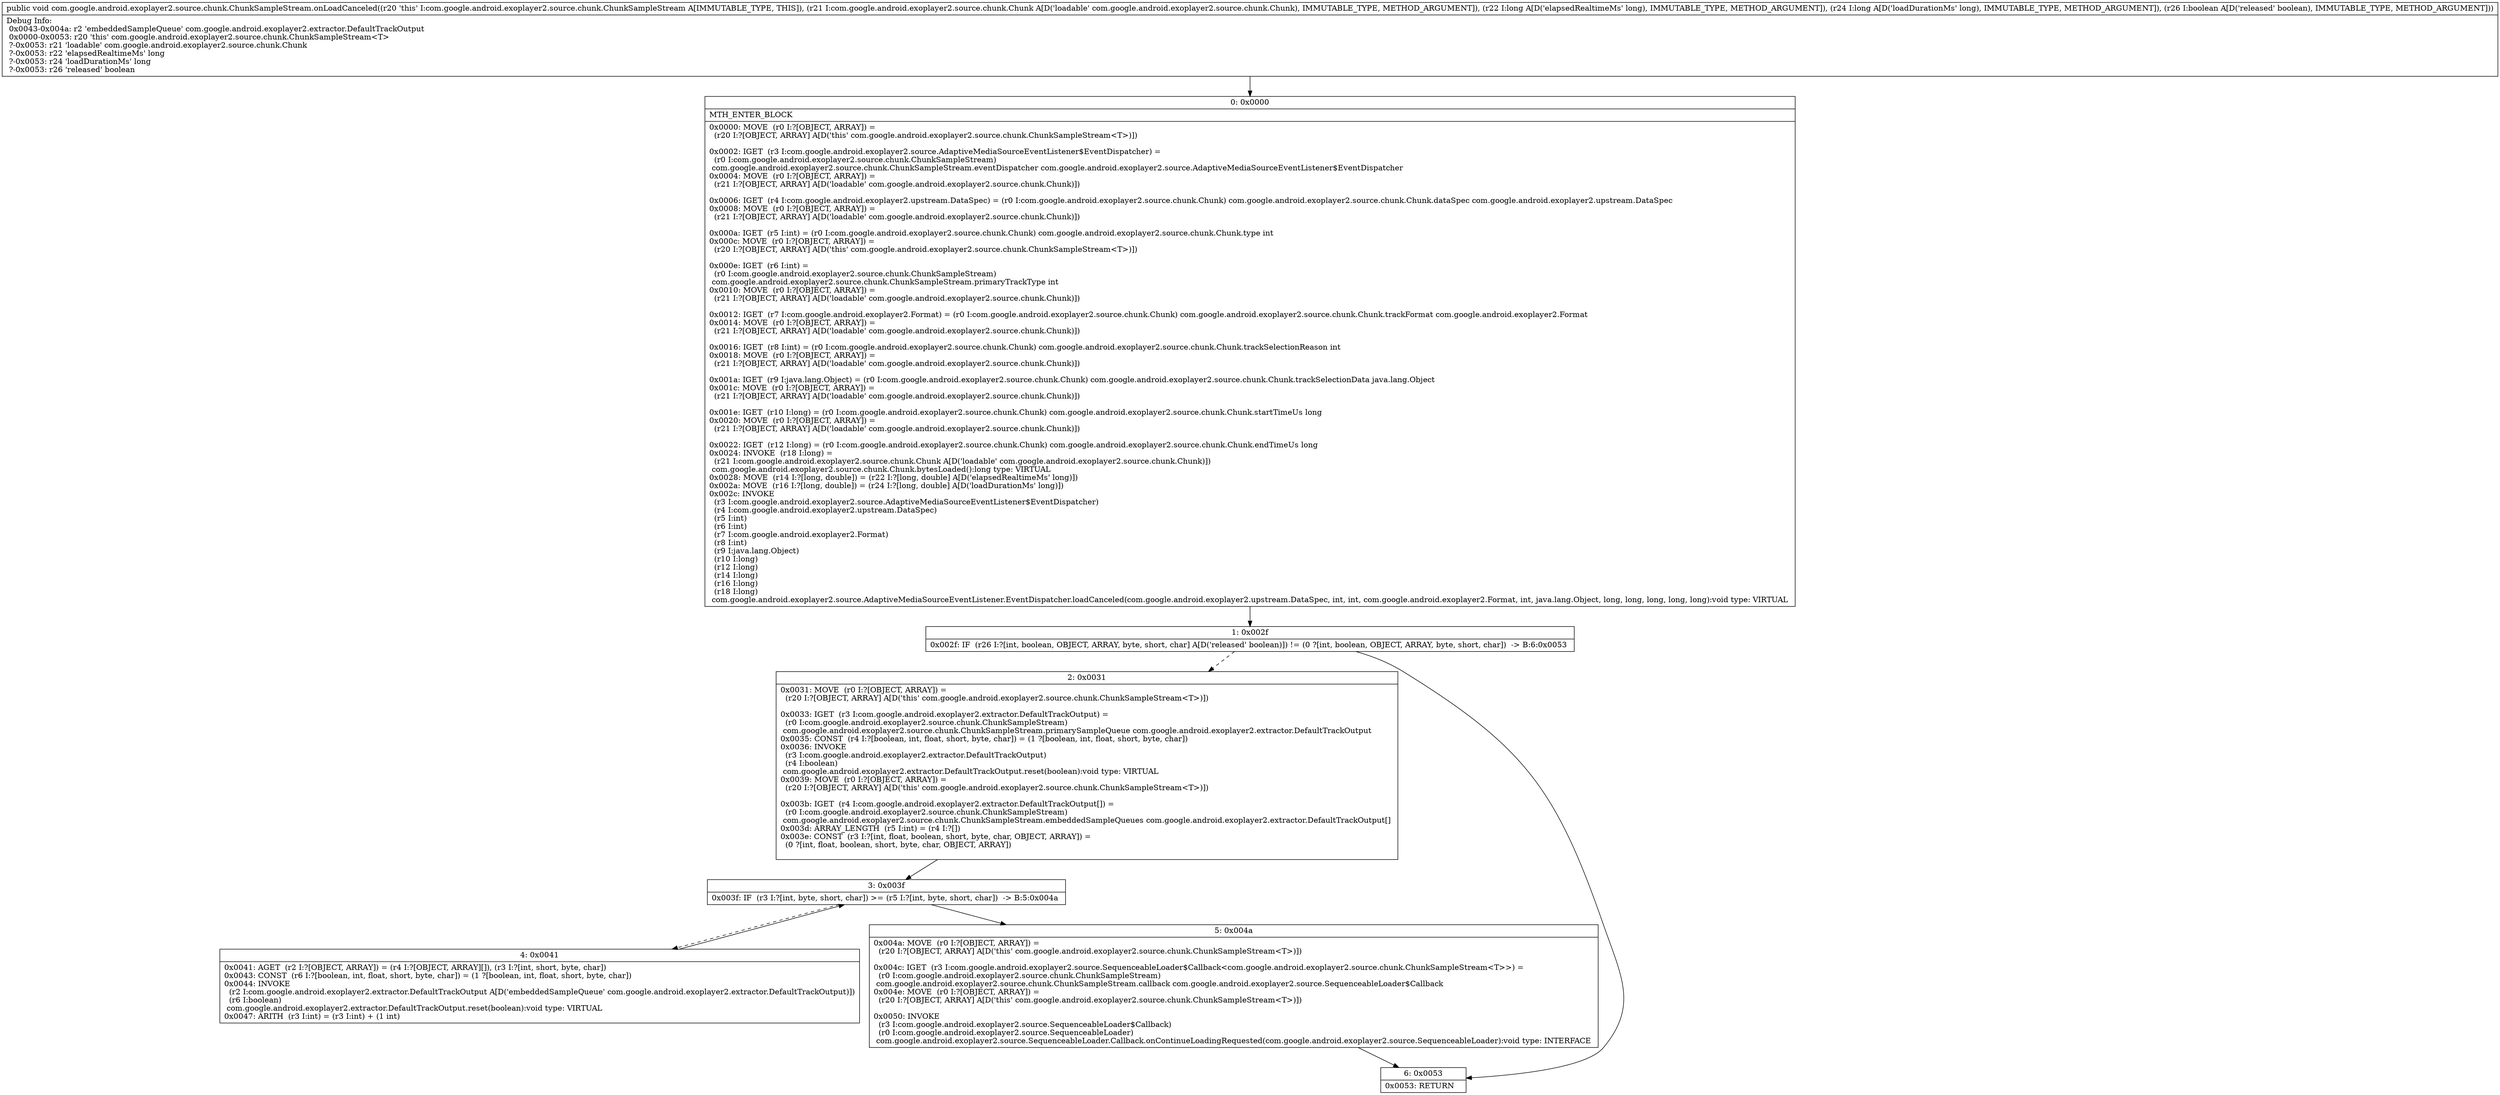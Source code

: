 digraph "CFG forcom.google.android.exoplayer2.source.chunk.ChunkSampleStream.onLoadCanceled(Lcom\/google\/android\/exoplayer2\/source\/chunk\/Chunk;JJZ)V" {
Node_0 [shape=record,label="{0\:\ 0x0000|MTH_ENTER_BLOCK\l|0x0000: MOVE  (r0 I:?[OBJECT, ARRAY]) = \l  (r20 I:?[OBJECT, ARRAY] A[D('this' com.google.android.exoplayer2.source.chunk.ChunkSampleStream\<T\>)])\l \l0x0002: IGET  (r3 I:com.google.android.exoplayer2.source.AdaptiveMediaSourceEventListener$EventDispatcher) = \l  (r0 I:com.google.android.exoplayer2.source.chunk.ChunkSampleStream)\l com.google.android.exoplayer2.source.chunk.ChunkSampleStream.eventDispatcher com.google.android.exoplayer2.source.AdaptiveMediaSourceEventListener$EventDispatcher \l0x0004: MOVE  (r0 I:?[OBJECT, ARRAY]) = \l  (r21 I:?[OBJECT, ARRAY] A[D('loadable' com.google.android.exoplayer2.source.chunk.Chunk)])\l \l0x0006: IGET  (r4 I:com.google.android.exoplayer2.upstream.DataSpec) = (r0 I:com.google.android.exoplayer2.source.chunk.Chunk) com.google.android.exoplayer2.source.chunk.Chunk.dataSpec com.google.android.exoplayer2.upstream.DataSpec \l0x0008: MOVE  (r0 I:?[OBJECT, ARRAY]) = \l  (r21 I:?[OBJECT, ARRAY] A[D('loadable' com.google.android.exoplayer2.source.chunk.Chunk)])\l \l0x000a: IGET  (r5 I:int) = (r0 I:com.google.android.exoplayer2.source.chunk.Chunk) com.google.android.exoplayer2.source.chunk.Chunk.type int \l0x000c: MOVE  (r0 I:?[OBJECT, ARRAY]) = \l  (r20 I:?[OBJECT, ARRAY] A[D('this' com.google.android.exoplayer2.source.chunk.ChunkSampleStream\<T\>)])\l \l0x000e: IGET  (r6 I:int) = \l  (r0 I:com.google.android.exoplayer2.source.chunk.ChunkSampleStream)\l com.google.android.exoplayer2.source.chunk.ChunkSampleStream.primaryTrackType int \l0x0010: MOVE  (r0 I:?[OBJECT, ARRAY]) = \l  (r21 I:?[OBJECT, ARRAY] A[D('loadable' com.google.android.exoplayer2.source.chunk.Chunk)])\l \l0x0012: IGET  (r7 I:com.google.android.exoplayer2.Format) = (r0 I:com.google.android.exoplayer2.source.chunk.Chunk) com.google.android.exoplayer2.source.chunk.Chunk.trackFormat com.google.android.exoplayer2.Format \l0x0014: MOVE  (r0 I:?[OBJECT, ARRAY]) = \l  (r21 I:?[OBJECT, ARRAY] A[D('loadable' com.google.android.exoplayer2.source.chunk.Chunk)])\l \l0x0016: IGET  (r8 I:int) = (r0 I:com.google.android.exoplayer2.source.chunk.Chunk) com.google.android.exoplayer2.source.chunk.Chunk.trackSelectionReason int \l0x0018: MOVE  (r0 I:?[OBJECT, ARRAY]) = \l  (r21 I:?[OBJECT, ARRAY] A[D('loadable' com.google.android.exoplayer2.source.chunk.Chunk)])\l \l0x001a: IGET  (r9 I:java.lang.Object) = (r0 I:com.google.android.exoplayer2.source.chunk.Chunk) com.google.android.exoplayer2.source.chunk.Chunk.trackSelectionData java.lang.Object \l0x001c: MOVE  (r0 I:?[OBJECT, ARRAY]) = \l  (r21 I:?[OBJECT, ARRAY] A[D('loadable' com.google.android.exoplayer2.source.chunk.Chunk)])\l \l0x001e: IGET  (r10 I:long) = (r0 I:com.google.android.exoplayer2.source.chunk.Chunk) com.google.android.exoplayer2.source.chunk.Chunk.startTimeUs long \l0x0020: MOVE  (r0 I:?[OBJECT, ARRAY]) = \l  (r21 I:?[OBJECT, ARRAY] A[D('loadable' com.google.android.exoplayer2.source.chunk.Chunk)])\l \l0x0022: IGET  (r12 I:long) = (r0 I:com.google.android.exoplayer2.source.chunk.Chunk) com.google.android.exoplayer2.source.chunk.Chunk.endTimeUs long \l0x0024: INVOKE  (r18 I:long) = \l  (r21 I:com.google.android.exoplayer2.source.chunk.Chunk A[D('loadable' com.google.android.exoplayer2.source.chunk.Chunk)])\l com.google.android.exoplayer2.source.chunk.Chunk.bytesLoaded():long type: VIRTUAL \l0x0028: MOVE  (r14 I:?[long, double]) = (r22 I:?[long, double] A[D('elapsedRealtimeMs' long)]) \l0x002a: MOVE  (r16 I:?[long, double]) = (r24 I:?[long, double] A[D('loadDurationMs' long)]) \l0x002c: INVOKE  \l  (r3 I:com.google.android.exoplayer2.source.AdaptiveMediaSourceEventListener$EventDispatcher)\l  (r4 I:com.google.android.exoplayer2.upstream.DataSpec)\l  (r5 I:int)\l  (r6 I:int)\l  (r7 I:com.google.android.exoplayer2.Format)\l  (r8 I:int)\l  (r9 I:java.lang.Object)\l  (r10 I:long)\l  (r12 I:long)\l  (r14 I:long)\l  (r16 I:long)\l  (r18 I:long)\l com.google.android.exoplayer2.source.AdaptiveMediaSourceEventListener.EventDispatcher.loadCanceled(com.google.android.exoplayer2.upstream.DataSpec, int, int, com.google.android.exoplayer2.Format, int, java.lang.Object, long, long, long, long, long):void type: VIRTUAL \l}"];
Node_1 [shape=record,label="{1\:\ 0x002f|0x002f: IF  (r26 I:?[int, boolean, OBJECT, ARRAY, byte, short, char] A[D('released' boolean)]) != (0 ?[int, boolean, OBJECT, ARRAY, byte, short, char])  \-\> B:6:0x0053 \l}"];
Node_2 [shape=record,label="{2\:\ 0x0031|0x0031: MOVE  (r0 I:?[OBJECT, ARRAY]) = \l  (r20 I:?[OBJECT, ARRAY] A[D('this' com.google.android.exoplayer2.source.chunk.ChunkSampleStream\<T\>)])\l \l0x0033: IGET  (r3 I:com.google.android.exoplayer2.extractor.DefaultTrackOutput) = \l  (r0 I:com.google.android.exoplayer2.source.chunk.ChunkSampleStream)\l com.google.android.exoplayer2.source.chunk.ChunkSampleStream.primarySampleQueue com.google.android.exoplayer2.extractor.DefaultTrackOutput \l0x0035: CONST  (r4 I:?[boolean, int, float, short, byte, char]) = (1 ?[boolean, int, float, short, byte, char]) \l0x0036: INVOKE  \l  (r3 I:com.google.android.exoplayer2.extractor.DefaultTrackOutput)\l  (r4 I:boolean)\l com.google.android.exoplayer2.extractor.DefaultTrackOutput.reset(boolean):void type: VIRTUAL \l0x0039: MOVE  (r0 I:?[OBJECT, ARRAY]) = \l  (r20 I:?[OBJECT, ARRAY] A[D('this' com.google.android.exoplayer2.source.chunk.ChunkSampleStream\<T\>)])\l \l0x003b: IGET  (r4 I:com.google.android.exoplayer2.extractor.DefaultTrackOutput[]) = \l  (r0 I:com.google.android.exoplayer2.source.chunk.ChunkSampleStream)\l com.google.android.exoplayer2.source.chunk.ChunkSampleStream.embeddedSampleQueues com.google.android.exoplayer2.extractor.DefaultTrackOutput[] \l0x003d: ARRAY_LENGTH  (r5 I:int) = (r4 I:?[]) \l0x003e: CONST  (r3 I:?[int, float, boolean, short, byte, char, OBJECT, ARRAY]) = \l  (0 ?[int, float, boolean, short, byte, char, OBJECT, ARRAY])\l \l}"];
Node_3 [shape=record,label="{3\:\ 0x003f|0x003f: IF  (r3 I:?[int, byte, short, char]) \>= (r5 I:?[int, byte, short, char])  \-\> B:5:0x004a \l}"];
Node_4 [shape=record,label="{4\:\ 0x0041|0x0041: AGET  (r2 I:?[OBJECT, ARRAY]) = (r4 I:?[OBJECT, ARRAY][]), (r3 I:?[int, short, byte, char]) \l0x0043: CONST  (r6 I:?[boolean, int, float, short, byte, char]) = (1 ?[boolean, int, float, short, byte, char]) \l0x0044: INVOKE  \l  (r2 I:com.google.android.exoplayer2.extractor.DefaultTrackOutput A[D('embeddedSampleQueue' com.google.android.exoplayer2.extractor.DefaultTrackOutput)])\l  (r6 I:boolean)\l com.google.android.exoplayer2.extractor.DefaultTrackOutput.reset(boolean):void type: VIRTUAL \l0x0047: ARITH  (r3 I:int) = (r3 I:int) + (1 int) \l}"];
Node_5 [shape=record,label="{5\:\ 0x004a|0x004a: MOVE  (r0 I:?[OBJECT, ARRAY]) = \l  (r20 I:?[OBJECT, ARRAY] A[D('this' com.google.android.exoplayer2.source.chunk.ChunkSampleStream\<T\>)])\l \l0x004c: IGET  (r3 I:com.google.android.exoplayer2.source.SequenceableLoader$Callback\<com.google.android.exoplayer2.source.chunk.ChunkSampleStream\<T\>\>) = \l  (r0 I:com.google.android.exoplayer2.source.chunk.ChunkSampleStream)\l com.google.android.exoplayer2.source.chunk.ChunkSampleStream.callback com.google.android.exoplayer2.source.SequenceableLoader$Callback \l0x004e: MOVE  (r0 I:?[OBJECT, ARRAY]) = \l  (r20 I:?[OBJECT, ARRAY] A[D('this' com.google.android.exoplayer2.source.chunk.ChunkSampleStream\<T\>)])\l \l0x0050: INVOKE  \l  (r3 I:com.google.android.exoplayer2.source.SequenceableLoader$Callback)\l  (r0 I:com.google.android.exoplayer2.source.SequenceableLoader)\l com.google.android.exoplayer2.source.SequenceableLoader.Callback.onContinueLoadingRequested(com.google.android.exoplayer2.source.SequenceableLoader):void type: INTERFACE \l}"];
Node_6 [shape=record,label="{6\:\ 0x0053|0x0053: RETURN   \l}"];
MethodNode[shape=record,label="{public void com.google.android.exoplayer2.source.chunk.ChunkSampleStream.onLoadCanceled((r20 'this' I:com.google.android.exoplayer2.source.chunk.ChunkSampleStream A[IMMUTABLE_TYPE, THIS]), (r21 I:com.google.android.exoplayer2.source.chunk.Chunk A[D('loadable' com.google.android.exoplayer2.source.chunk.Chunk), IMMUTABLE_TYPE, METHOD_ARGUMENT]), (r22 I:long A[D('elapsedRealtimeMs' long), IMMUTABLE_TYPE, METHOD_ARGUMENT]), (r24 I:long A[D('loadDurationMs' long), IMMUTABLE_TYPE, METHOD_ARGUMENT]), (r26 I:boolean A[D('released' boolean), IMMUTABLE_TYPE, METHOD_ARGUMENT]))  | Debug Info:\l  0x0043\-0x004a: r2 'embeddedSampleQueue' com.google.android.exoplayer2.extractor.DefaultTrackOutput\l  0x0000\-0x0053: r20 'this' com.google.android.exoplayer2.source.chunk.ChunkSampleStream\<T\>\l  ?\-0x0053: r21 'loadable' com.google.android.exoplayer2.source.chunk.Chunk\l  ?\-0x0053: r22 'elapsedRealtimeMs' long\l  ?\-0x0053: r24 'loadDurationMs' long\l  ?\-0x0053: r26 'released' boolean\l}"];
MethodNode -> Node_0;
Node_0 -> Node_1;
Node_1 -> Node_2[style=dashed];
Node_1 -> Node_6;
Node_2 -> Node_3;
Node_3 -> Node_4[style=dashed];
Node_3 -> Node_5;
Node_4 -> Node_3;
Node_5 -> Node_6;
}

